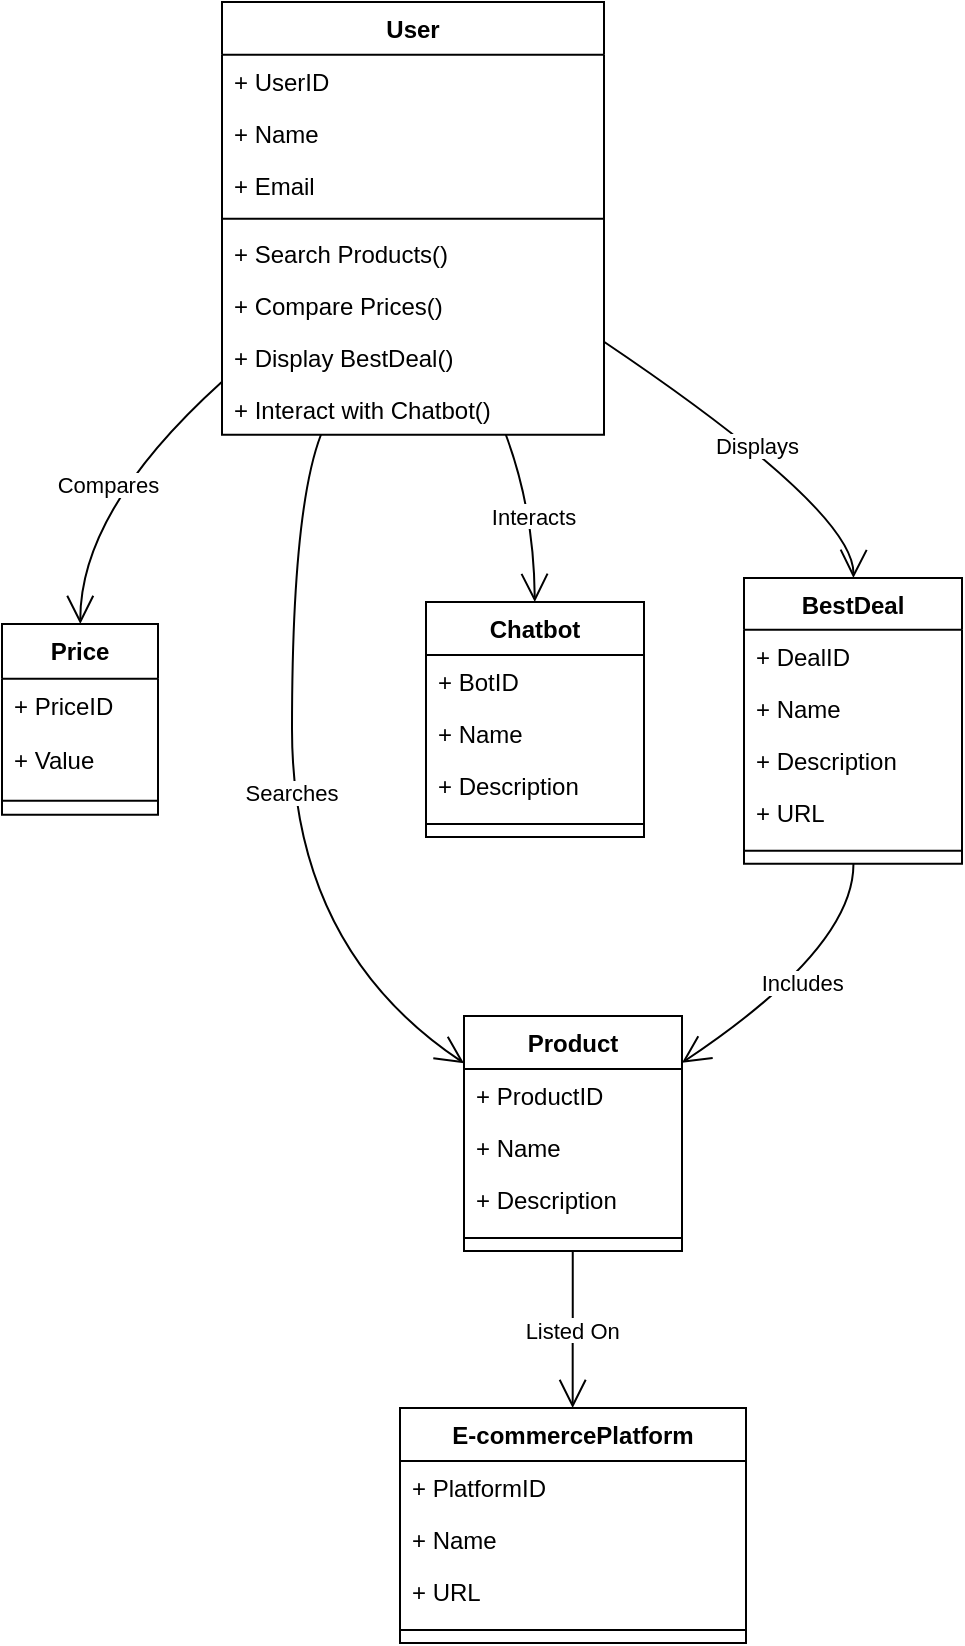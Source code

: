 <mxfile version="22.0.4" type="github">
  <diagram name="Page-1" id="09uP3zRUIojATX898BUa">
    <mxGraphModel dx="832" dy="462" grid="1" gridSize="10" guides="1" tooltips="1" connect="1" arrows="1" fold="1" page="1" pageScale="1" pageWidth="850" pageHeight="1100" math="0" shadow="0">
      <root>
        <mxCell id="0" />
        <mxCell id="1" parent="0" />
        <mxCell id="iggxV8MwT9Q2zRyIEzhU-5" value="User" style="swimlane;fontStyle=1;align=center;verticalAlign=top;childLayout=stackLayout;horizontal=1;startSize=26.375;horizontalStack=0;resizeParent=1;resizeParentMax=0;resizeLast=0;collapsible=0;marginBottom=0;" vertex="1" parent="1">
          <mxGeometry x="130" y="20" width="191" height="216.375" as="geometry" />
        </mxCell>
        <mxCell id="iggxV8MwT9Q2zRyIEzhU-6" value="+ UserID" style="text;strokeColor=none;fillColor=none;align=left;verticalAlign=top;spacingLeft=4;spacingRight=4;overflow=hidden;rotatable=0;points=[[0,0.5],[1,0.5]];portConstraint=eastwest;" vertex="1" parent="iggxV8MwT9Q2zRyIEzhU-5">
          <mxGeometry y="26.375" width="191" height="26" as="geometry" />
        </mxCell>
        <mxCell id="iggxV8MwT9Q2zRyIEzhU-7" value="+ Name" style="text;strokeColor=none;fillColor=none;align=left;verticalAlign=top;spacingLeft=4;spacingRight=4;overflow=hidden;rotatable=0;points=[[0,0.5],[1,0.5]];portConstraint=eastwest;" vertex="1" parent="iggxV8MwT9Q2zRyIEzhU-5">
          <mxGeometry y="52.375" width="191" height="26" as="geometry" />
        </mxCell>
        <mxCell id="iggxV8MwT9Q2zRyIEzhU-8" value="+ Email" style="text;strokeColor=none;fillColor=none;align=left;verticalAlign=top;spacingLeft=4;spacingRight=4;overflow=hidden;rotatable=0;points=[[0,0.5],[1,0.5]];portConstraint=eastwest;" vertex="1" parent="iggxV8MwT9Q2zRyIEzhU-5">
          <mxGeometry y="78.375" width="191" height="26" as="geometry" />
        </mxCell>
        <mxCell id="iggxV8MwT9Q2zRyIEzhU-9" style="line;strokeWidth=1;fillColor=none;align=left;verticalAlign=middle;spacingTop=-1;spacingLeft=3;spacingRight=3;rotatable=0;labelPosition=right;points=[];portConstraint=eastwest;strokeColor=inherit;" vertex="1" parent="iggxV8MwT9Q2zRyIEzhU-5">
          <mxGeometry y="104.375" width="191" height="8" as="geometry" />
        </mxCell>
        <mxCell id="iggxV8MwT9Q2zRyIEzhU-10" value="+ Search Products()" style="text;strokeColor=none;fillColor=none;align=left;verticalAlign=top;spacingLeft=4;spacingRight=4;overflow=hidden;rotatable=0;points=[[0,0.5],[1,0.5]];portConstraint=eastwest;" vertex="1" parent="iggxV8MwT9Q2zRyIEzhU-5">
          <mxGeometry y="112.375" width="191" height="26" as="geometry" />
        </mxCell>
        <mxCell id="iggxV8MwT9Q2zRyIEzhU-11" value="+ Compare Prices()" style="text;strokeColor=none;fillColor=none;align=left;verticalAlign=top;spacingLeft=4;spacingRight=4;overflow=hidden;rotatable=0;points=[[0,0.5],[1,0.5]];portConstraint=eastwest;" vertex="1" parent="iggxV8MwT9Q2zRyIEzhU-5">
          <mxGeometry y="138.375" width="191" height="26" as="geometry" />
        </mxCell>
        <mxCell id="iggxV8MwT9Q2zRyIEzhU-12" value="+ Display BestDeal()" style="text;strokeColor=none;fillColor=none;align=left;verticalAlign=top;spacingLeft=4;spacingRight=4;overflow=hidden;rotatable=0;points=[[0,0.5],[1,0.5]];portConstraint=eastwest;" vertex="1" parent="iggxV8MwT9Q2zRyIEzhU-5">
          <mxGeometry y="164.375" width="191" height="26" as="geometry" />
        </mxCell>
        <mxCell id="iggxV8MwT9Q2zRyIEzhU-13" value="+ Interact with Chatbot()" style="text;strokeColor=none;fillColor=none;align=left;verticalAlign=top;spacingLeft=4;spacingRight=4;overflow=hidden;rotatable=0;points=[[0,0.5],[1,0.5]];portConstraint=eastwest;" vertex="1" parent="iggxV8MwT9Q2zRyIEzhU-5">
          <mxGeometry y="190.375" width="191" height="26" as="geometry" />
        </mxCell>
        <mxCell id="iggxV8MwT9Q2zRyIEzhU-14" value="Product" style="swimlane;fontStyle=1;align=center;verticalAlign=top;childLayout=stackLayout;horizontal=1;startSize=26.444;horizontalStack=0;resizeParent=1;resizeParentMax=0;resizeLast=0;collapsible=0;marginBottom=0;" vertex="1" parent="1">
          <mxGeometry x="251" y="527" width="109" height="117.444" as="geometry" />
        </mxCell>
        <mxCell id="iggxV8MwT9Q2zRyIEzhU-15" value="+ ProductID" style="text;strokeColor=none;fillColor=none;align=left;verticalAlign=top;spacingLeft=4;spacingRight=4;overflow=hidden;rotatable=0;points=[[0,0.5],[1,0.5]];portConstraint=eastwest;" vertex="1" parent="iggxV8MwT9Q2zRyIEzhU-14">
          <mxGeometry y="26.444" width="109" height="26" as="geometry" />
        </mxCell>
        <mxCell id="iggxV8MwT9Q2zRyIEzhU-16" value="+ Name" style="text;strokeColor=none;fillColor=none;align=left;verticalAlign=top;spacingLeft=4;spacingRight=4;overflow=hidden;rotatable=0;points=[[0,0.5],[1,0.5]];portConstraint=eastwest;" vertex="1" parent="iggxV8MwT9Q2zRyIEzhU-14">
          <mxGeometry y="52.444" width="109" height="26" as="geometry" />
        </mxCell>
        <mxCell id="iggxV8MwT9Q2zRyIEzhU-17" value="+ Description" style="text;strokeColor=none;fillColor=none;align=left;verticalAlign=top;spacingLeft=4;spacingRight=4;overflow=hidden;rotatable=0;points=[[0,0.5],[1,0.5]];portConstraint=eastwest;" vertex="1" parent="iggxV8MwT9Q2zRyIEzhU-14">
          <mxGeometry y="78.444" width="109" height="26" as="geometry" />
        </mxCell>
        <mxCell id="iggxV8MwT9Q2zRyIEzhU-18" style="line;strokeWidth=1;fillColor=none;align=left;verticalAlign=middle;spacingTop=-1;spacingLeft=3;spacingRight=3;rotatable=0;labelPosition=right;points=[];portConstraint=eastwest;strokeColor=inherit;" vertex="1" parent="iggxV8MwT9Q2zRyIEzhU-14">
          <mxGeometry y="104.444" width="109" height="13" as="geometry" />
        </mxCell>
        <mxCell id="iggxV8MwT9Q2zRyIEzhU-19" value="Price" style="swimlane;fontStyle=1;align=center;verticalAlign=top;childLayout=stackLayout;horizontal=1;startSize=27.429;horizontalStack=0;resizeParent=1;resizeParentMax=0;resizeLast=0;collapsible=0;marginBottom=0;" vertex="1" parent="1">
          <mxGeometry x="20" y="331" width="78" height="95.429" as="geometry" />
        </mxCell>
        <mxCell id="iggxV8MwT9Q2zRyIEzhU-20" value="+ PriceID" style="text;strokeColor=none;fillColor=none;align=left;verticalAlign=top;spacingLeft=4;spacingRight=4;overflow=hidden;rotatable=0;points=[[0,0.5],[1,0.5]];portConstraint=eastwest;" vertex="1" parent="iggxV8MwT9Q2zRyIEzhU-19">
          <mxGeometry y="27.429" width="78" height="27" as="geometry" />
        </mxCell>
        <mxCell id="iggxV8MwT9Q2zRyIEzhU-21" value="+ Value" style="text;strokeColor=none;fillColor=none;align=left;verticalAlign=top;spacingLeft=4;spacingRight=4;overflow=hidden;rotatable=0;points=[[0,0.5],[1,0.5]];portConstraint=eastwest;" vertex="1" parent="iggxV8MwT9Q2zRyIEzhU-19">
          <mxGeometry y="54.429" width="78" height="27" as="geometry" />
        </mxCell>
        <mxCell id="iggxV8MwT9Q2zRyIEzhU-22" style="line;strokeWidth=1;fillColor=none;align=left;verticalAlign=middle;spacingTop=-1;spacingLeft=3;spacingRight=3;rotatable=0;labelPosition=right;points=[];portConstraint=eastwest;strokeColor=inherit;" vertex="1" parent="iggxV8MwT9Q2zRyIEzhU-19">
          <mxGeometry y="81.429" width="78" height="14" as="geometry" />
        </mxCell>
        <mxCell id="iggxV8MwT9Q2zRyIEzhU-23" value="E-commercePlatform" style="swimlane;fontStyle=1;align=center;verticalAlign=top;childLayout=stackLayout;horizontal=1;startSize=26.444;horizontalStack=0;resizeParent=1;resizeParentMax=0;resizeLast=0;collapsible=0;marginBottom=0;" vertex="1" parent="1">
          <mxGeometry x="219" y="723" width="173" height="117.444" as="geometry" />
        </mxCell>
        <mxCell id="iggxV8MwT9Q2zRyIEzhU-24" value="+ PlatformID" style="text;strokeColor=none;fillColor=none;align=left;verticalAlign=top;spacingLeft=4;spacingRight=4;overflow=hidden;rotatable=0;points=[[0,0.5],[1,0.5]];portConstraint=eastwest;" vertex="1" parent="iggxV8MwT9Q2zRyIEzhU-23">
          <mxGeometry y="26.444" width="173" height="26" as="geometry" />
        </mxCell>
        <mxCell id="iggxV8MwT9Q2zRyIEzhU-25" value="+ Name" style="text;strokeColor=none;fillColor=none;align=left;verticalAlign=top;spacingLeft=4;spacingRight=4;overflow=hidden;rotatable=0;points=[[0,0.5],[1,0.5]];portConstraint=eastwest;" vertex="1" parent="iggxV8MwT9Q2zRyIEzhU-23">
          <mxGeometry y="52.444" width="173" height="26" as="geometry" />
        </mxCell>
        <mxCell id="iggxV8MwT9Q2zRyIEzhU-26" value="+ URL" style="text;strokeColor=none;fillColor=none;align=left;verticalAlign=top;spacingLeft=4;spacingRight=4;overflow=hidden;rotatable=0;points=[[0,0.5],[1,0.5]];portConstraint=eastwest;" vertex="1" parent="iggxV8MwT9Q2zRyIEzhU-23">
          <mxGeometry y="78.444" width="173" height="26" as="geometry" />
        </mxCell>
        <mxCell id="iggxV8MwT9Q2zRyIEzhU-27" style="line;strokeWidth=1;fillColor=none;align=left;verticalAlign=middle;spacingTop=-1;spacingLeft=3;spacingRight=3;rotatable=0;labelPosition=right;points=[];portConstraint=eastwest;strokeColor=inherit;" vertex="1" parent="iggxV8MwT9Q2zRyIEzhU-23">
          <mxGeometry y="104.444" width="173" height="13" as="geometry" />
        </mxCell>
        <mxCell id="iggxV8MwT9Q2zRyIEzhU-28" value="BestDeal" style="swimlane;fontStyle=1;align=center;verticalAlign=top;childLayout=stackLayout;horizontal=1;startSize=25.818;horizontalStack=0;resizeParent=1;resizeParentMax=0;resizeLast=0;collapsible=0;marginBottom=0;" vertex="1" parent="1">
          <mxGeometry x="391" y="308" width="109" height="142.818" as="geometry" />
        </mxCell>
        <mxCell id="iggxV8MwT9Q2zRyIEzhU-29" value="+ DealID" style="text;strokeColor=none;fillColor=none;align=left;verticalAlign=top;spacingLeft=4;spacingRight=4;overflow=hidden;rotatable=0;points=[[0,0.5],[1,0.5]];portConstraint=eastwest;" vertex="1" parent="iggxV8MwT9Q2zRyIEzhU-28">
          <mxGeometry y="25.818" width="109" height="26" as="geometry" />
        </mxCell>
        <mxCell id="iggxV8MwT9Q2zRyIEzhU-30" value="+ Name" style="text;strokeColor=none;fillColor=none;align=left;verticalAlign=top;spacingLeft=4;spacingRight=4;overflow=hidden;rotatable=0;points=[[0,0.5],[1,0.5]];portConstraint=eastwest;" vertex="1" parent="iggxV8MwT9Q2zRyIEzhU-28">
          <mxGeometry y="51.818" width="109" height="26" as="geometry" />
        </mxCell>
        <mxCell id="iggxV8MwT9Q2zRyIEzhU-31" value="+ Description" style="text;strokeColor=none;fillColor=none;align=left;verticalAlign=top;spacingLeft=4;spacingRight=4;overflow=hidden;rotatable=0;points=[[0,0.5],[1,0.5]];portConstraint=eastwest;" vertex="1" parent="iggxV8MwT9Q2zRyIEzhU-28">
          <mxGeometry y="77.818" width="109" height="26" as="geometry" />
        </mxCell>
        <mxCell id="iggxV8MwT9Q2zRyIEzhU-32" value="+ URL" style="text;strokeColor=none;fillColor=none;align=left;verticalAlign=top;spacingLeft=4;spacingRight=4;overflow=hidden;rotatable=0;points=[[0,0.5],[1,0.5]];portConstraint=eastwest;" vertex="1" parent="iggxV8MwT9Q2zRyIEzhU-28">
          <mxGeometry y="103.818" width="109" height="26" as="geometry" />
        </mxCell>
        <mxCell id="iggxV8MwT9Q2zRyIEzhU-33" style="line;strokeWidth=1;fillColor=none;align=left;verticalAlign=middle;spacingTop=-1;spacingLeft=3;spacingRight=3;rotatable=0;labelPosition=right;points=[];portConstraint=eastwest;strokeColor=inherit;" vertex="1" parent="iggxV8MwT9Q2zRyIEzhU-28">
          <mxGeometry y="129.818" width="109" height="13" as="geometry" />
        </mxCell>
        <mxCell id="iggxV8MwT9Q2zRyIEzhU-34" value="Chatbot" style="swimlane;fontStyle=1;align=center;verticalAlign=top;childLayout=stackLayout;horizontal=1;startSize=26.444;horizontalStack=0;resizeParent=1;resizeParentMax=0;resizeLast=0;collapsible=0;marginBottom=0;" vertex="1" parent="1">
          <mxGeometry x="232" y="320" width="109" height="117.444" as="geometry" />
        </mxCell>
        <mxCell id="iggxV8MwT9Q2zRyIEzhU-35" value="+ BotID" style="text;strokeColor=none;fillColor=none;align=left;verticalAlign=top;spacingLeft=4;spacingRight=4;overflow=hidden;rotatable=0;points=[[0,0.5],[1,0.5]];portConstraint=eastwest;" vertex="1" parent="iggxV8MwT9Q2zRyIEzhU-34">
          <mxGeometry y="26.444" width="109" height="26" as="geometry" />
        </mxCell>
        <mxCell id="iggxV8MwT9Q2zRyIEzhU-36" value="+ Name" style="text;strokeColor=none;fillColor=none;align=left;verticalAlign=top;spacingLeft=4;spacingRight=4;overflow=hidden;rotatable=0;points=[[0,0.5],[1,0.5]];portConstraint=eastwest;" vertex="1" parent="iggxV8MwT9Q2zRyIEzhU-34">
          <mxGeometry y="52.444" width="109" height="26" as="geometry" />
        </mxCell>
        <mxCell id="iggxV8MwT9Q2zRyIEzhU-37" value="+ Description" style="text;strokeColor=none;fillColor=none;align=left;verticalAlign=top;spacingLeft=4;spacingRight=4;overflow=hidden;rotatable=0;points=[[0,0.5],[1,0.5]];portConstraint=eastwest;" vertex="1" parent="iggxV8MwT9Q2zRyIEzhU-34">
          <mxGeometry y="78.444" width="109" height="26" as="geometry" />
        </mxCell>
        <mxCell id="iggxV8MwT9Q2zRyIEzhU-38" style="line;strokeWidth=1;fillColor=none;align=left;verticalAlign=middle;spacingTop=-1;spacingLeft=3;spacingRight=3;rotatable=0;labelPosition=right;points=[];portConstraint=eastwest;strokeColor=inherit;" vertex="1" parent="iggxV8MwT9Q2zRyIEzhU-34">
          <mxGeometry y="104.444" width="109" height="13" as="geometry" />
        </mxCell>
        <mxCell id="iggxV8MwT9Q2zRyIEzhU-39" value="Searches" style="curved=1;startArrow=none;endArrow=open;endSize=12;exitX=0.259;exitY=1;entryX=-0.003;entryY=0.199;rounded=0;" edge="1" parent="1" source="iggxV8MwT9Q2zRyIEzhU-5" target="iggxV8MwT9Q2zRyIEzhU-14">
          <mxGeometry relative="1" as="geometry">
            <Array as="points">
              <mxPoint x="165" y="274" />
              <mxPoint x="165" y="493" />
            </Array>
          </mxGeometry>
        </mxCell>
        <mxCell id="iggxV8MwT9Q2zRyIEzhU-40" value="Compares" style="curved=1;startArrow=none;endArrow=open;endSize=12;exitX=0.002;exitY=0.876;entryX=0.502;entryY=0;rounded=0;" edge="1" parent="1" source="iggxV8MwT9Q2zRyIEzhU-5" target="iggxV8MwT9Q2zRyIEzhU-19">
          <mxGeometry relative="1" as="geometry">
            <Array as="points">
              <mxPoint x="59" y="274" />
            </Array>
          </mxGeometry>
        </mxCell>
        <mxCell id="iggxV8MwT9Q2zRyIEzhU-41" value="Displays" style="curved=1;startArrow=none;endArrow=open;endSize=12;exitX=1.0;exitY=0.785;entryX=0.502;entryY=0;rounded=0;" edge="1" parent="1" source="iggxV8MwT9Q2zRyIEzhU-5" target="iggxV8MwT9Q2zRyIEzhU-28">
          <mxGeometry relative="1" as="geometry">
            <Array as="points">
              <mxPoint x="446" y="274" />
            </Array>
          </mxGeometry>
        </mxCell>
        <mxCell id="iggxV8MwT9Q2zRyIEzhU-42" value="Interacts" style="curved=1;startArrow=none;endArrow=open;endSize=12;exitX=0.743;exitY=1;entryX=0.499;entryY=-0.004;rounded=0;" edge="1" parent="1" source="iggxV8MwT9Q2zRyIEzhU-5" target="iggxV8MwT9Q2zRyIEzhU-34">
          <mxGeometry relative="1" as="geometry">
            <Array as="points">
              <mxPoint x="286" y="274" />
            </Array>
          </mxGeometry>
        </mxCell>
        <mxCell id="iggxV8MwT9Q2zRyIEzhU-43" value="Includes" style="curved=1;startArrow=none;endArrow=open;endSize=12;exitX=0.502;exitY=1;entryX=1.0;entryY=0.199;rounded=0;" edge="1" parent="1" source="iggxV8MwT9Q2zRyIEzhU-28" target="iggxV8MwT9Q2zRyIEzhU-14">
          <mxGeometry relative="1" as="geometry">
            <Array as="points">
              <mxPoint x="446" y="493" />
            </Array>
          </mxGeometry>
        </mxCell>
        <mxCell id="iggxV8MwT9Q2zRyIEzhU-44" value="Listed On" style="curved=1;startArrow=none;endArrow=open;endSize=12;exitX=0.499;exitY=1;entryX=0.499;entryY=0;rounded=0;" edge="1" parent="1" source="iggxV8MwT9Q2zRyIEzhU-14" target="iggxV8MwT9Q2zRyIEzhU-23">
          <mxGeometry relative="1" as="geometry">
            <Array as="points" />
          </mxGeometry>
        </mxCell>
      </root>
    </mxGraphModel>
  </diagram>
</mxfile>
